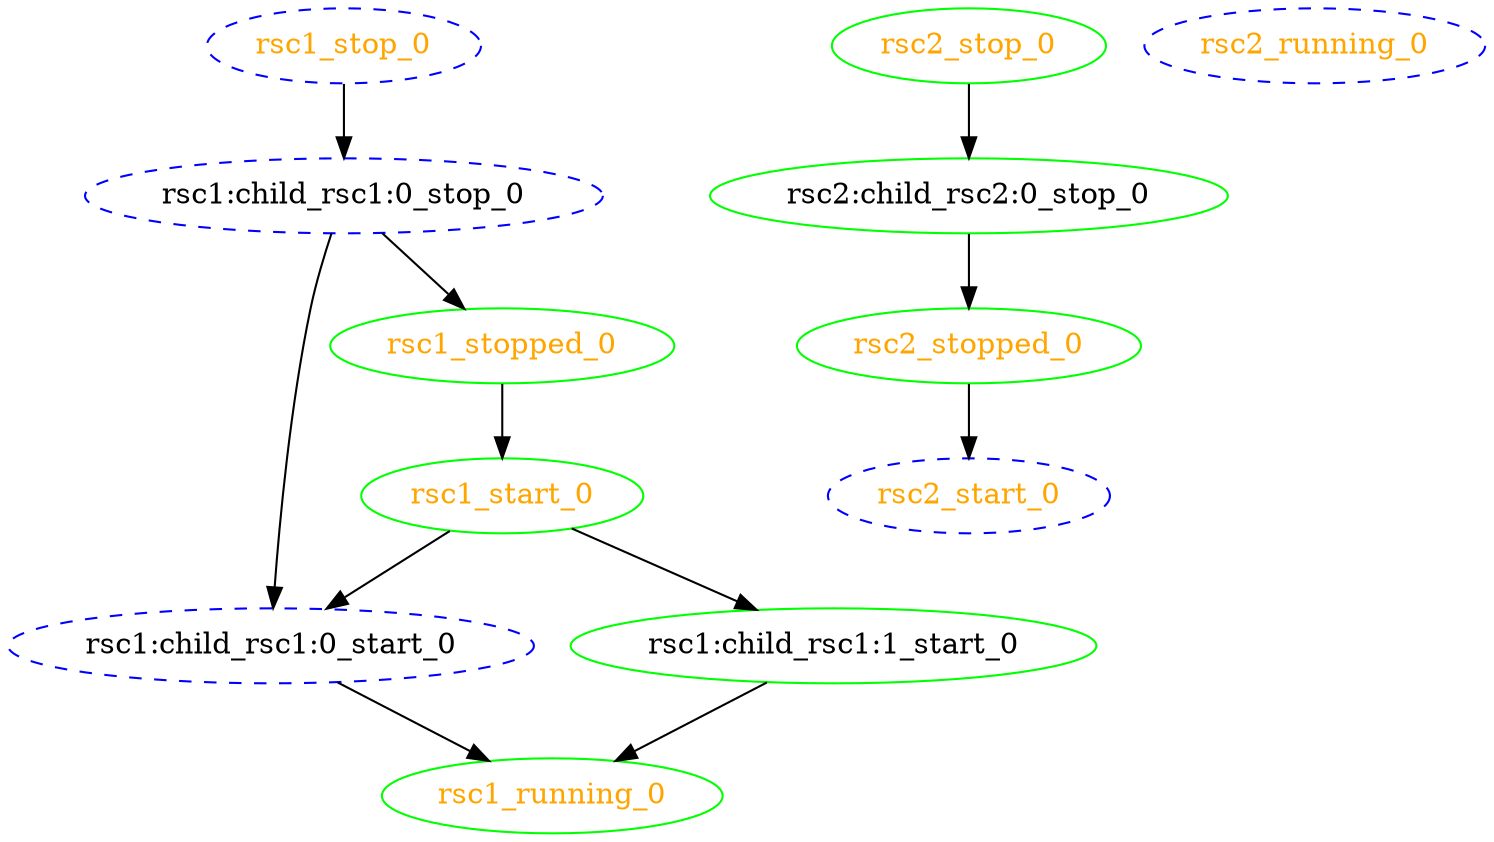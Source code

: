 digraph "g" {
	size = "30,30"
"rsc1:child_rsc1:0_stop_0" [ style="dashed" color="blue" fontcolor="black" ]
"rsc1:child_rsc1:0_start_0" [ style="dashed" color="blue" fontcolor="black" ]
"rsc1:child_rsc1:1_start_0" [ tooltip="node1" color="green" fontcolor="black" ]
"rsc1_start_0" [ tooltip="" color="green" fontcolor="orange" ]
"rsc1_running_0" [ tooltip="" color="green" fontcolor="orange" ]
"rsc1_stop_0" [ style="dashed" color="blue" fontcolor="orange" ]
"rsc1_stopped_0" [ tooltip="" color="green" fontcolor="orange" ]
"rsc2:child_rsc2:0_stop_0" [ tooltip="node1" color="green" fontcolor="black" ]
"rsc2_start_0" [ style="dashed" color="blue" fontcolor="orange" ]
"rsc2_running_0" [ style="dashed" color="blue" fontcolor="orange" ]
"rsc2_stop_0" [ tooltip="" color="green" fontcolor="orange" ]
"rsc2_stopped_0" [ tooltip="" color="green" fontcolor="orange" ]
"rsc1_stop_0" -> "rsc1:child_rsc1:0_stop_0"
"rsc1:child_rsc1:0_stop_0" -> "rsc1:child_rsc1:0_start_0"
"rsc1_start_0" -> "rsc1:child_rsc1:0_start_0"
"rsc1_start_0" -> "rsc1:child_rsc1:1_start_0"
"rsc1_stopped_0" -> "rsc1_start_0"
"rsc1:child_rsc1:0_start_0" -> "rsc1_running_0"
"rsc1:child_rsc1:1_start_0" -> "rsc1_running_0"
"rsc1:child_rsc1:0_stop_0" -> "rsc1_stopped_0"
"rsc2_stop_0" -> "rsc2:child_rsc2:0_stop_0"
"rsc2_stopped_0" -> "rsc2_start_0"
"rsc2:child_rsc2:0_stop_0" -> "rsc2_stopped_0"
}
